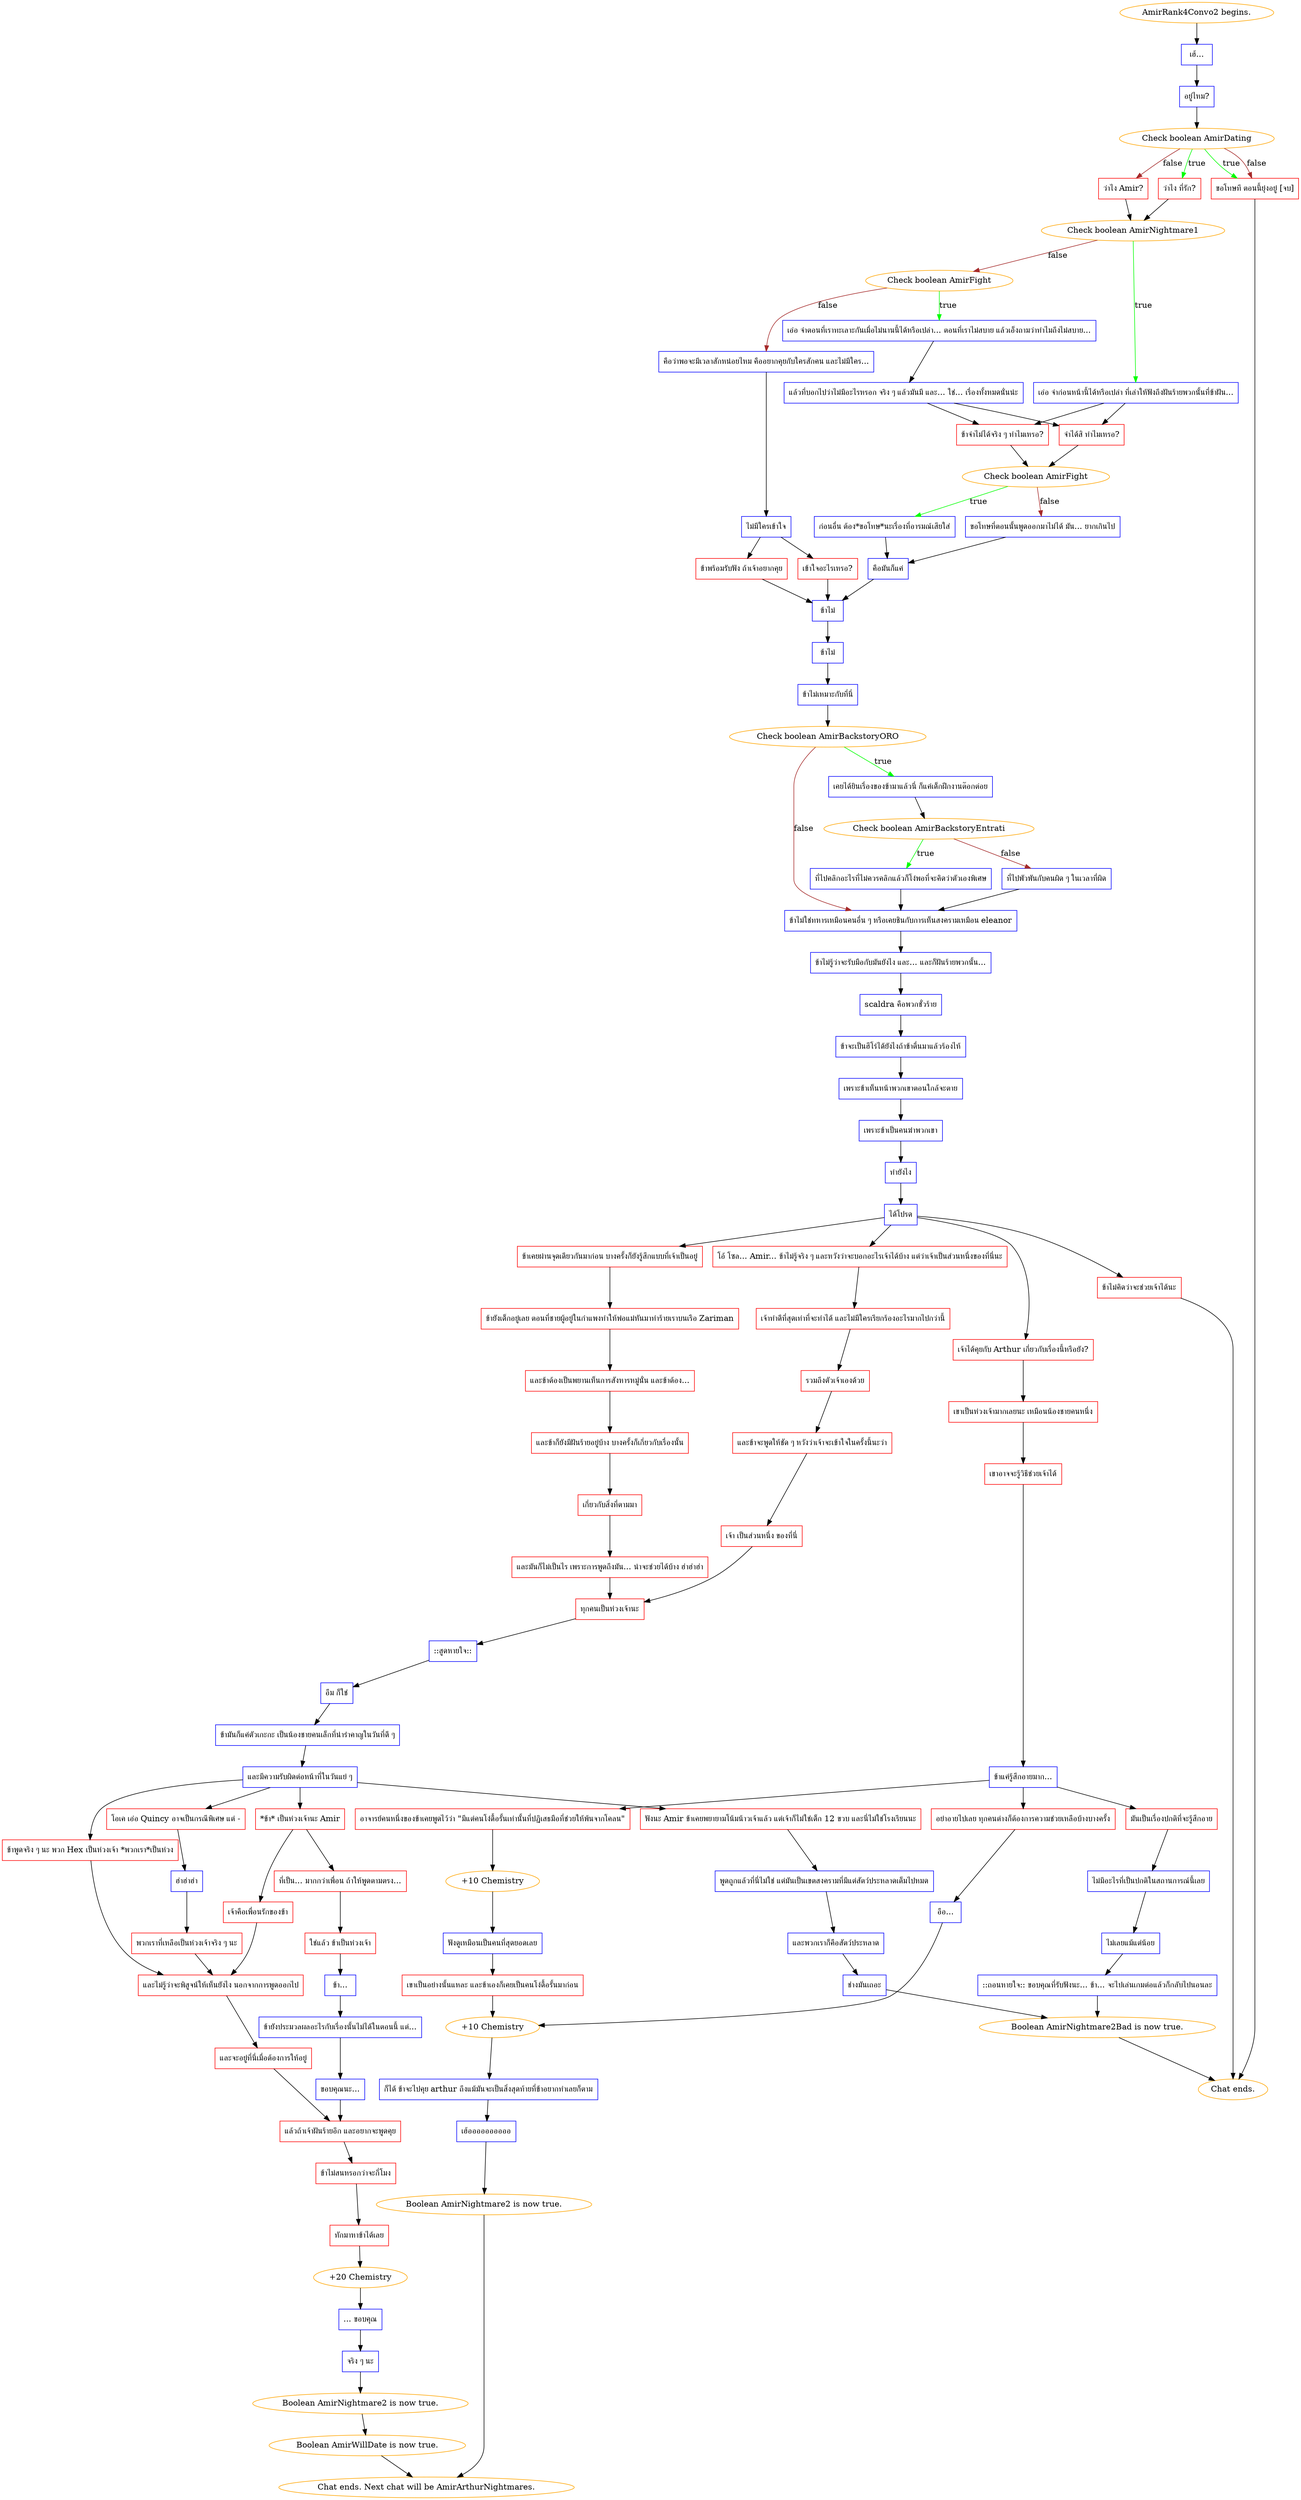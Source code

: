 digraph {
	"AmirRank4Convo2 begins." [color=orange];
		"AmirRank4Convo2 begins." -> j29163238;
	j29163238 [label="เฮ้...",shape=box,color=blue];
		j29163238 -> j963816137;
	j963816137 [label="อยู่ไหม?",shape=box,color=blue];
		j963816137 -> j4198328266;
	j4198328266 [label="Check boolean AmirDating",color=orange];
		j4198328266 -> j2538853217 [label=true,color=green];
		j4198328266 -> j23317298 [label=true,color=green];
		j4198328266 -> j3214497101 [label=false,color=brown];
		j4198328266 -> j23317298 [label=false,color=brown];
	j2538853217 [label="ว่าไง ที่รัก?",shape=box,color=red];
		j2538853217 -> j3148491801;
	j23317298 [label="ขอโทษที ตอนนี้ยุ่งอยู่ [จบ]",shape=box,color=red];
		j23317298 -> "Chat ends.";
	j3214497101 [label="ว่าไง Amir?",shape=box,color=red];
		j3214497101 -> j3148491801;
	j3148491801 [label="Check boolean AmirNightmare1",color=orange];
		j3148491801 -> j3276894017 [label=true,color=green];
		j3148491801 -> j1636435483 [label=false,color=brown];
	"Chat ends." [color=orange];
	j3276894017 [label="เอ่อ จำก่อนหน้านี้ได้หรือเปล่า ที่เล่าให้ฟังถึงฝันร้ายพวกนั้นที่ข้าฝัน...",shape=box,color=blue];
		j3276894017 -> j2246361239;
		j3276894017 -> j4165434998;
	j1636435483 [label="Check boolean AmirFight",color=orange];
		j1636435483 -> j2886204471 [label=true,color=green];
		j1636435483 -> j3456947448 [label=false,color=brown];
	j2246361239 [label="ข้าจำไม่ได้จริง ๆ ทำไมเหรอ?",shape=box,color=red];
		j2246361239 -> j2649027627;
	j4165434998 [label="จำได้สิ ทำไมเหรอ?",shape=box,color=red];
		j4165434998 -> j2649027627;
	j2886204471 [label="เอ่อ จำตอนที่เราทะเลาะกันเมื่อไม่นานนี้ได้หรือเปล่า... ตอนที่เราไม่สบาย แล้วเอ็งถามว่าทำไมถึงไม่สบาย...",shape=box,color=blue];
		j2886204471 -> j3126286735;
	j3456947448 [label="คือว่าพอจะมีเวลาสักหน่อยไหม คืออยากคุยกับใครสักคน และไม่มีใคร...",shape=box,color=blue];
		j3456947448 -> j2431045174;
	j2649027627 [label="Check boolean AmirFight",color=orange];
		j2649027627 -> j1163976118 [label=true,color=green];
		j2649027627 -> j3803225797 [label=false,color=brown];
	j3126286735 [label="แล้วที่บอกไปว่าไม่มีอะไรหรอก จริง ๆ แล้วมันมี และ... ใช่... เรื่องทั้งหมดนั่นน่ะ",shape=box,color=blue];
		j3126286735 -> j2246361239;
		j3126286735 -> j4165434998;
	j2431045174 [label="ไม่มีใครเข้าใจ",shape=box,color=blue];
		j2431045174 -> j1737065322;
		j2431045174 -> j843467750;
	j1163976118 [label="ก่อนอื่น ต้อง*ขอโทษ*นะเรื่องที่อารมณ์เสียใส่",shape=box,color=blue];
		j1163976118 -> j2174429955;
	j3803225797 [label="ขอโทษที่ตอนนั้นพูดออกมาไม่ได้ มัน... ยากเกินไป",shape=box,color=blue];
		j3803225797 -> j2174429955;
	j1737065322 [label="เข้าใจอะไรเหรอ?",shape=box,color=red];
		j1737065322 -> j1574292110;
	j843467750 [label="ข้าพร้อมรับฟัง ถ้าเจ้าอยากคุย",shape=box,color=red];
		j843467750 -> j1574292110;
	j2174429955 [label="คือมันก็แค่",shape=box,color=blue];
		j2174429955 -> j1574292110;
	j1574292110 [label="ข้าไม่",shape=box,color=blue];
		j1574292110 -> j1322558411;
	j1322558411 [label="ข้าไม่",shape=box,color=blue];
		j1322558411 -> j2768372242;
	j2768372242 [label="ข้าไม่เหมาะกับที่นี่",shape=box,color=blue];
		j2768372242 -> j608868248;
	j608868248 [label="Check boolean AmirBackstoryORO",color=orange];
		j608868248 -> j2087730897 [label=true,color=green];
		j608868248 -> j801048965 [label=false,color=brown];
	j2087730897 [label="เคยได้ยินเรื่องของข้ามาแล้วนี่ ก็แค่เด็กฝึกงานต๊อกต๋อย",shape=box,color=blue];
		j2087730897 -> j3921040561;
	j801048965 [label="ข้าไม่ใช่ทหารเหมือนคนอื่น ๆ หรือเคยชินกับการเห็นสงครามเหมือน eleanor",shape=box,color=blue];
		j801048965 -> j2931066195;
	j3921040561 [label="Check boolean AmirBackstoryEntrati",color=orange];
		j3921040561 -> j2995726992 [label=true,color=green];
		j3921040561 -> j3493052741 [label=false,color=brown];
	j2931066195 [label="ข้าไม่รู้ว่าจะรับมือกับมันยังไง และ... และก็ฝันร้ายพวกนั้น...",shape=box,color=blue];
		j2931066195 -> j3698433116;
	j2995726992 [label="ที่ไปคลิกอะไรที่ไม่ควรคลิกแล้วก็โง่พอที่จะคิดว่าตัวเองพิเศษ",shape=box,color=blue];
		j2995726992 -> j801048965;
	j3493052741 [label="ที่ไปพัวพันกับคนผิด ๆ ในเวลาที่ผิด",shape=box,color=blue];
		j3493052741 -> j801048965;
	j3698433116 [label="scaldra คือพวกชั่วร้าย",shape=box,color=blue];
		j3698433116 -> j639711766;
	j639711766 [label="ข้าจะเป็นฮีโร่ได้ยังไงถ้าข้าตื่นมาแล้วร้องไห้",shape=box,color=blue];
		j639711766 -> j85412531;
	j85412531 [label="เพราะข้าเห็นหน้าพวกเขาตอนใกล้จะตาย",shape=box,color=blue];
		j85412531 -> j1845628281;
	j1845628281 [label="เพราะข้าเป็นคนฆ่าพวกเขา",shape=box,color=blue];
		j1845628281 -> j863342819;
	j863342819 [label="ทำยังไง",shape=box,color=blue];
		j863342819 -> j3713444622;
	j3713444622 [label="ได้โปรด",shape=box,color=blue];
		j3713444622 -> j2078110481;
		j3713444622 -> j3345161585;
		j3713444622 -> j3344209543;
		j3713444622 -> j1668257203;
	j2078110481 [label="โอ้ โซล... Amir... ข้าไม่รู้จริง ๆ และหวังว่าจะบอกอะไรเจ้าได้บ้าง แต่ว่าเจ้าเป็นส่วนหนึ่งของที่นี่นะ",shape=box,color=red];
		j2078110481 -> j1906769489;
	j3345161585 [label="ข้าเคยผ่านจุดเดียวกันมาก่อน บางครั้งก็ยังรู้สึกแบบที่เจ้าเป็นอยู่",shape=box,color=red];
		j3345161585 -> j393608167;
	j3344209543 [label="เจ้าได้คุยกับ Arthur เกี่ยวกับเรื่องนี้หรือยัง?",shape=box,color=red];
		j3344209543 -> j478673413;
	j1668257203 [label="ข้าไม่คิดว่าจะช่วยเจ้าได้นะ",shape=box,color=red];
		j1668257203 -> "Chat ends.";
	j1906769489 [label="เจ้าทำดีที่สุดเท่าที่จะทำได้ และไม่มีใครเรียกร้องอะไรมากไปกว่านี้",shape=box,color=red];
		j1906769489 -> j3209544514;
	j393608167 [label="ข้ายังเด็กอยู่เลย ตอนที่ชายผู้อยู่ในกำแพงทำให้พ่อแม่หันมาทำร้ายเราบนเรือ Zariman",shape=box,color=red];
		j393608167 -> j3562066391;
	j478673413 [label="เขาเป็นห่วงเจ้ามากเลยนะ เหมือนน้องชายคนหนึ่ง",shape=box,color=red];
		j478673413 -> j28662399;
	j3209544514 [label="รวมถึงตัวเจ้าเองด้วย",shape=box,color=red];
		j3209544514 -> j3008064224;
	j3562066391 [label="และข้าต้องเป็นพยานเห็นการสังหารหมู่นั่น และข้าต้อง...",shape=box,color=red];
		j3562066391 -> j1624002542;
	j28662399 [label="เขาอาจจะรู้วิธีช่วยเจ้าได้",shape=box,color=red];
		j28662399 -> j1478481710;
	j3008064224 [label="และข้าจะพูดให้ชัด ๆ หวังว่าเจ้าจะเข้าใจในครั้งนี้นะว่า",shape=box,color=red];
		j3008064224 -> j4049938777;
	j1624002542 [label="และข้าก็ยังมีฝันร้ายอยู่บ้าง บางครั้งก็เกี่ยวกับเรื่องนั้น",shape=box,color=red];
		j1624002542 -> j3068607695;
	j1478481710 [label="ข้าแค่รู้สึกอายมาก...",shape=box,color=blue];
		j1478481710 -> j51231309;
		j1478481710 -> j523436659;
		j1478481710 -> j938612296;
	j4049938777 [label="เจ้า เป็นส่วนหนึ่ง ของที่นี่",shape=box,color=red];
		j4049938777 -> j4221691516;
	j3068607695 [label="เกี่ยวกับสิ่งที่ตามมา",shape=box,color=red];
		j3068607695 -> j1621778814;
	j51231309 [label="อย่าอายไปเลย ทุกคนต่างก็ต้องการความช่วยเหลือบ้างบางครั้ง",shape=box,color=red];
		j51231309 -> j744976933;
	j523436659 [label="อาจารย์คนหนึ่งของข้าเคยพูดไว้ว่า \"มีแต่คนโง่ดื้อรั้นเท่านั้นที่ปฏิเสธมือที่ช่วยให้พ้นจากโคลน\"",shape=box,color=red];
		j523436659 -> j4178821844;
	j938612296 [label="มันเป็นเรื่องปกติที่จะรู้สึกอาย",shape=box,color=red];
		j938612296 -> j3626579722;
	j4221691516 [label="ทุกคนเป็นห่วงเจ้านะ",shape=box,color=red];
		j4221691516 -> j2213209271;
	j1621778814 [label="และมันก็ไม่เป็นไร เพราะการพูดถึงมัน... น่าจะช่วยได้บ้าง ฮ่าฮ่าฮ่า",shape=box,color=red];
		j1621778814 -> j4221691516;
	j744976933 [label="อือ...",shape=box,color=blue];
		j744976933 -> j4179674782;
	j4178821844 [label="+10 Chemistry",color=orange];
		j4178821844 -> j2357665745;
	j3626579722 [label="ไม่มีอะไรที่เป็นปกติในสถานการณ์นี้เลย",shape=box,color=blue];
		j3626579722 -> j439260346;
	j2213209271 [label="::สูดหายใจ::",shape=box,color=blue];
		j2213209271 -> j1321792677;
	j4179674782 [label="+10 Chemistry",color=orange];
		j4179674782 -> j274124498;
	j2357665745 [label="ฟังดูเหมือนเป็นคนที่สุดยอดเลย",shape=box,color=blue];
		j2357665745 -> j228675543;
	j439260346 [label="ไม่เลยแม้แต่น้อย",shape=box,color=blue];
		j439260346 -> j1104826391;
	j1321792677 [label="อืม ก็ใช่",shape=box,color=blue];
		j1321792677 -> j2120474570;
	j274124498 [label="ก็ได้ ข้าจะไปคุย arthur ถึงแม้มันจะเป็นสิ่งสุดท้ายที่ข้าอยากทำเลยก็ตาม",shape=box,color=blue];
		j274124498 -> j894715525;
	j228675543 [label="เขาเป็นอย่างนั้นแหละ และข้าเองก็เคยเป็นคนโง่ดื้อรั้นมาก่อน",shape=box,color=red];
		j228675543 -> j4179674782;
	j1104826391 [label="::ถอนหายใจ:: ขอบคุณที่รับฟังนะ... ข้า... จะไปเล่นเกมต่อแล้วก็กลับไปนอนละ",shape=box,color=blue];
		j1104826391 -> j1562549570;
	j2120474570 [label="ข้ามันก็แค่ตัวเกะกะ เป็นน้องชายคนเล็กที่น่ารำคาญในวันที่ดี ๆ",shape=box,color=blue];
		j2120474570 -> j82901939;
	j894715525 [label="เฮ้ออออออออออ",shape=box,color=blue];
		j894715525 -> j1383105354;
	j1562549570 [label="Boolean AmirNightmare2Bad is now true.",color=orange];
		j1562549570 -> "Chat ends.";
	j82901939 [label="และมีความรับผิดต่อหน้าที่ในวันแย่ ๆ",shape=box,color=blue];
		j82901939 -> j181668216;
		j82901939 -> j2641059624;
		j82901939 -> j3829558169;
		j82901939 -> j54791781;
	j1383105354 [label="Boolean AmirNightmare2 is now true.",color=orange];
		j1383105354 -> "Chat ends. Next chat will be AmirArthurNightmares.";
	j181668216 [label="*ข้า* เป็นห่วงเจ้านะ Amir",shape=box,color=red];
		j181668216 -> j3166817640;
		j181668216 -> j1088732279;
	j2641059624 [label="ข้าพูดจริง ๆ นะ พวก Hex เป็นห่วงเจ้า *พวกเรา*เป็นห่วง",shape=box,color=red];
		j2641059624 -> j491762069;
	j3829558169 [label="โอเค เอ่อ Quincy อาจเป็นกรณีพิเศษ แต่ -",shape=box,color=red];
		j3829558169 -> j2337928814;
	j54791781 [label="ฟังนะ Amir ข้าเคยพยายามโน้มน้าวเจ้าแล้ว แต่เจ้าก็ไม่ใช่เด็ก 12 ขวบ และนี่ไม่ใช่โรงเรียนนะ",shape=box,color=red];
		j54791781 -> j500090414;
	"Chat ends. Next chat will be AmirArthurNightmares." [color=orange];
	j3166817640 [label="ที่เป็น... มากกว่าเพื่อน ถ้าให้พูดตามตรง...",shape=box,color=red];
		j3166817640 -> j3218428913;
	j1088732279 [label="เจ้าคือเพื่อนรักของข้า",shape=box,color=red];
		j1088732279 -> j491762069;
	j491762069 [label="และไม่รู้ว่าจะพิสูจน์ให้เห็นยังไง นอกจากการพูดออกไป",shape=box,color=red];
		j491762069 -> j187333446;
	j2337928814 [label="ฮ่าฮ่าฮ่า",shape=box,color=blue];
		j2337928814 -> j1005676649;
	j500090414 [label="พูดถูกแล้วที่นี่ไม่ใช่ แต่มันเป็นเขตสงครามที่มีแต่สัตว์ประหลาดเต็มไปหมด",shape=box,color=blue];
		j500090414 -> j270530654;
	j3218428913 [label="ใช่แล้ว ข้าเป็นห่วงเจ้า",shape=box,color=red];
		j3218428913 -> j3637317913;
	j187333446 [label="และจะอยู่ที่นี่เมื่อต้องการให้อยู่",shape=box,color=red];
		j187333446 -> j1519332791;
	j1005676649 [label="พวกเราที่เหลือเป็นห่วงเจ้าจริง ๆ นะ",shape=box,color=red];
		j1005676649 -> j491762069;
	j270530654 [label="และพวกเราก็คือสัตว์ประหลาด",shape=box,color=blue];
		j270530654 -> j1899969881;
	j3637317913 [label="ข้า...",shape=box,color=blue];
		j3637317913 -> j466427816;
	j1519332791 [label="แล้วถ้าเจ้าฝันร้ายอีก และอยากจะพูดคุย",shape=box,color=red];
		j1519332791 -> j3898629764;
	j1899969881 [label="ช่างมันเถอะ",shape=box,color=blue];
		j1899969881 -> j1562549570;
	j466427816 [label="ข้ายังประมวลผลอะไรกับเรื่องนั้นไม่ได้ในตอนนี้ แต่...",shape=box,color=blue];
		j466427816 -> j4109324498;
	j3898629764 [label="ข้าไม่สนหรอกว่าจะกี่โมง",shape=box,color=red];
		j3898629764 -> j1861590634;
	j4109324498 [label="ขอบคุณนะ...",shape=box,color=blue];
		j4109324498 -> j1519332791;
	j1861590634 [label="ทักมาหาข้าได้เลย",shape=box,color=red];
		j1861590634 -> j1355126294;
	j1355126294 [label="+20 Chemistry",color=orange];
		j1355126294 -> j1331899963;
	j1331899963 [label="... ขอบคุณ",shape=box,color=blue];
		j1331899963 -> j1284070991;
	j1284070991 [label="จริง ๆ นะ",shape=box,color=blue];
		j1284070991 -> j3177060518;
	j3177060518 [label="Boolean AmirNightmare2 is now true.",color=orange];
		j3177060518 -> j3288321523;
	j3288321523 [label="Boolean AmirWillDate is now true.",color=orange];
		j3288321523 -> "Chat ends. Next chat will be AmirArthurNightmares.";
}